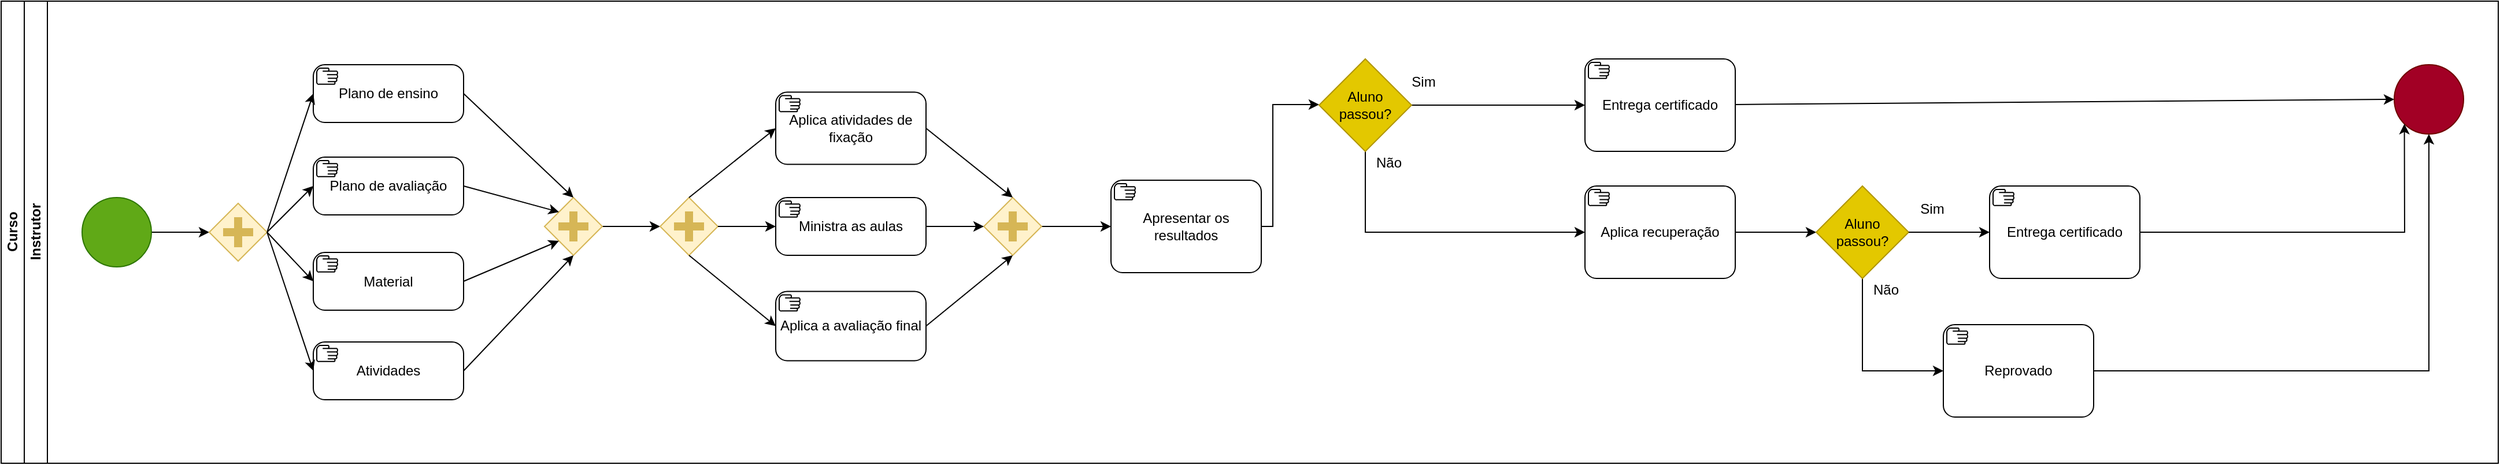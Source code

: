 <mxfile version="17.1.3" type="device"><diagram id="X7q16YT6rzLmpKK-UsTh" name="Page-1"><mxGraphModel dx="1061" dy="622" grid="1" gridSize="10" guides="1" tooltips="1" connect="1" arrows="1" fold="1" page="1" pageScale="1" pageWidth="827" pageHeight="1169" math="0" shadow="0"><root><mxCell id="0"/><mxCell id="1" parent="0"/><mxCell id="6wDCcBuwiI14Oc0tCNpD-1" value="Curso" style="swimlane;html=1;childLayout=stackLayout;resizeParent=1;resizeParentMax=0;horizontal=0;startSize=20;horizontalStack=0;" parent="1" vertex="1"><mxGeometry x="110" y="80" width="2160" height="400" as="geometry"/></mxCell><mxCell id="6wDCcBuwiI14Oc0tCNpD-4" value="Instrutor" style="swimlane;html=1;startSize=20;horizontal=0;" parent="6wDCcBuwiI14Oc0tCNpD-1" vertex="1"><mxGeometry x="20" width="2140" height="400" as="geometry"/></mxCell><mxCell id="JAZYUgvpi65WVdqUSeNh-7" style="edgeStyle=orthogonalEdgeStyle;rounded=0;orthogonalLoop=1;jettySize=auto;html=1;entryX=0;entryY=0.5;entryDx=0;entryDy=0;entryPerimeter=0;" edge="1" parent="6wDCcBuwiI14Oc0tCNpD-4" source="6wDCcBuwiI14Oc0tCNpD-5" target="JAZYUgvpi65WVdqUSeNh-4"><mxGeometry relative="1" as="geometry"/></mxCell><mxCell id="6wDCcBuwiI14Oc0tCNpD-5" value="" style="ellipse;whiteSpace=wrap;html=1;aspect=fixed;fillColor=#60a917;fontColor=#ffffff;strokeColor=#2D7600;" parent="6wDCcBuwiI14Oc0tCNpD-4" vertex="1"><mxGeometry x="50" y="170" width="60" height="60" as="geometry"/></mxCell><mxCell id="6wDCcBuwiI14Oc0tCNpD-7" value="Plano de ensino" style="points=[[0.25,0,0],[0.5,0,0],[0.75,0,0],[1,0.25,0],[1,0.5,0],[1,0.75,0],[0.75,1,0],[0.5,1,0],[0.25,1,0],[0,0.75,0],[0,0.5,0],[0,0.25,0]];shape=mxgraph.bpmn.task;whiteSpace=wrap;rectStyle=rounded;size=10;taskMarker=manual;fontFamily=Helvetica;fontSize=12;fontColor=default;align=center;strokeColor=default;fillColor=default;html=1;" parent="6wDCcBuwiI14Oc0tCNpD-4" vertex="1"><mxGeometry x="250" y="55" width="130" height="50" as="geometry"/></mxCell><mxCell id="6wDCcBuwiI14Oc0tCNpD-15" value="Aplica a avaliação final" style="points=[[0.25,0,0],[0.5,0,0],[0.75,0,0],[1,0.25,0],[1,0.5,0],[1,0.75,0],[0.75,1,0],[0.5,1,0],[0.25,1,0],[0,0.75,0],[0,0.5,0],[0,0.25,0]];shape=mxgraph.bpmn.task;whiteSpace=wrap;rectStyle=rounded;size=10;taskMarker=manual;fontFamily=Helvetica;fontSize=12;fontColor=default;align=center;strokeColor=default;fillColor=default;html=1;" parent="6wDCcBuwiI14Oc0tCNpD-4" vertex="1"><mxGeometry x="650" y="251.25" width="130" height="60" as="geometry"/></mxCell><mxCell id="6wDCcBuwiI14Oc0tCNpD-23" value="Apresentar os resultados" style="points=[[0.25,0,0],[0.5,0,0],[0.75,0,0],[1,0.25,0],[1,0.5,0],[1,0.75,0],[0.75,1,0],[0.5,1,0],[0.25,1,0],[0,0.75,0],[0,0.5,0],[0,0.25,0]];shape=mxgraph.bpmn.task;whiteSpace=wrap;rectStyle=rounded;size=10;taskMarker=manual;fontFamily=Helvetica;fontSize=12;fontColor=default;align=center;strokeColor=default;fillColor=default;html=1;" parent="6wDCcBuwiI14Oc0tCNpD-4" vertex="1"><mxGeometry x="940" y="155" width="130" height="80" as="geometry"/></mxCell><mxCell id="6wDCcBuwiI14Oc0tCNpD-25" style="edgeStyle=orthogonalEdgeStyle;rounded=0;orthogonalLoop=1;jettySize=auto;html=1;entryX=0;entryY=0.5;entryDx=0;entryDy=0;exitX=1;exitY=0.5;exitDx=0;exitDy=0;" parent="6wDCcBuwiI14Oc0tCNpD-4" source="6wDCcBuwiI14Oc0tCNpD-23" edge="1"><mxGeometry relative="1" as="geometry"><mxPoint x="1020" y="100" as="sourcePoint"/><mxPoint x="1120" y="89.5" as="targetPoint"/><Array as="points"><mxPoint x="1080" y="90"/></Array></mxGeometry></mxCell><mxCell id="6wDCcBuwiI14Oc0tCNpD-28" value="" style="ellipse;whiteSpace=wrap;html=1;aspect=fixed;fillColor=#a20025;fontColor=#ffffff;strokeColor=#6F0000;" parent="6wDCcBuwiI14Oc0tCNpD-4" vertex="1"><mxGeometry x="2050" y="55" width="60" height="60" as="geometry"/></mxCell><mxCell id="6wDCcBuwiI14Oc0tCNpD-35" style="rounded=0;orthogonalLoop=1;jettySize=auto;html=1;entryX=0;entryY=0.5;entryDx=0;entryDy=0;exitX=0.5;exitY=1;exitDx=0;exitDy=0;" parent="6wDCcBuwiI14Oc0tCNpD-4" source="6wDCcBuwiI14Oc0tCNpD-29" target="6wDCcBuwiI14Oc0tCNpD-33" edge="1"><mxGeometry relative="1" as="geometry"><Array as="points"><mxPoint x="1160" y="200"/></Array></mxGeometry></mxCell><mxCell id="6wDCcBuwiI14Oc0tCNpD-37" style="edgeStyle=none;rounded=0;orthogonalLoop=1;jettySize=auto;html=1;exitX=1;exitY=0.5;exitDx=0;exitDy=0;entryX=0;entryY=0.5;entryDx=0;entryDy=0;" parent="6wDCcBuwiI14Oc0tCNpD-4" source="6wDCcBuwiI14Oc0tCNpD-29" target="6wDCcBuwiI14Oc0tCNpD-36" edge="1"><mxGeometry relative="1" as="geometry"/></mxCell><mxCell id="6wDCcBuwiI14Oc0tCNpD-29" value="Aluno&lt;br&gt;passou?" style="rhombus;whiteSpace=wrap;html=1;fillColor=#e3c800;fontColor=#000000;strokeColor=#B09500;" parent="6wDCcBuwiI14Oc0tCNpD-4" vertex="1"><mxGeometry x="1120" y="50" width="80" height="80" as="geometry"/></mxCell><mxCell id="6wDCcBuwiI14Oc0tCNpD-32" value="Sim" style="text;html=1;align=center;verticalAlign=middle;resizable=0;points=[];autosize=1;strokeColor=none;fillColor=none;" parent="6wDCcBuwiI14Oc0tCNpD-4" vertex="1"><mxGeometry x="1190" y="60" width="40" height="20" as="geometry"/></mxCell><mxCell id="6wDCcBuwiI14Oc0tCNpD-31" value="Não" style="text;html=1;align=center;verticalAlign=middle;resizable=0;points=[];autosize=1;strokeColor=none;fillColor=none;" parent="6wDCcBuwiI14Oc0tCNpD-4" vertex="1"><mxGeometry x="1160" y="130" width="40" height="20" as="geometry"/></mxCell><mxCell id="6wDCcBuwiI14Oc0tCNpD-39" style="edgeStyle=none;rounded=0;orthogonalLoop=1;jettySize=auto;html=1;entryX=0;entryY=0.5;entryDx=0;entryDy=0;" parent="6wDCcBuwiI14Oc0tCNpD-4" source="6wDCcBuwiI14Oc0tCNpD-33" target="6wDCcBuwiI14Oc0tCNpD-38" edge="1"><mxGeometry relative="1" as="geometry"/></mxCell><mxCell id="6wDCcBuwiI14Oc0tCNpD-33" value="Aplica recuperação" style="points=[[0.25,0,0],[0.5,0,0],[0.75,0,0],[1,0.25,0],[1,0.5,0],[1,0.75,0],[0.75,1,0],[0.5,1,0],[0.25,1,0],[0,0.75,0],[0,0.5,0],[0,0.25,0]];shape=mxgraph.bpmn.task;whiteSpace=wrap;rectStyle=rounded;size=10;taskMarker=manual;fontFamily=Helvetica;fontSize=12;fontColor=default;align=center;strokeColor=default;fillColor=default;html=1;" parent="6wDCcBuwiI14Oc0tCNpD-4" vertex="1"><mxGeometry x="1350" y="160" width="130" height="80" as="geometry"/></mxCell><mxCell id="6wDCcBuwiI14Oc0tCNpD-47" style="edgeStyle=none;rounded=0;orthogonalLoop=1;jettySize=auto;html=1;entryX=0;entryY=0.5;entryDx=0;entryDy=0;" parent="6wDCcBuwiI14Oc0tCNpD-4" source="6wDCcBuwiI14Oc0tCNpD-36" target="6wDCcBuwiI14Oc0tCNpD-28" edge="1"><mxGeometry relative="1" as="geometry"/></mxCell><mxCell id="6wDCcBuwiI14Oc0tCNpD-36" value="Entrega certificado" style="points=[[0.25,0,0],[0.5,0,0],[0.75,0,0],[1,0.25,0],[1,0.5,0],[1,0.75,0],[0.75,1,0],[0.5,1,0],[0.25,1,0],[0,0.75,0],[0,0.5,0],[0,0.25,0]];shape=mxgraph.bpmn.task;whiteSpace=wrap;rectStyle=rounded;size=10;taskMarker=manual;fontFamily=Helvetica;fontSize=12;fontColor=default;align=center;strokeColor=default;fillColor=default;html=1;" parent="6wDCcBuwiI14Oc0tCNpD-4" vertex="1"><mxGeometry x="1350" y="50" width="130" height="80" as="geometry"/></mxCell><mxCell id="6wDCcBuwiI14Oc0tCNpD-43" style="edgeStyle=none;rounded=0;orthogonalLoop=1;jettySize=auto;html=1;entryX=0;entryY=0.5;entryDx=0;entryDy=0;" parent="6wDCcBuwiI14Oc0tCNpD-4" source="6wDCcBuwiI14Oc0tCNpD-38" target="6wDCcBuwiI14Oc0tCNpD-42" edge="1"><mxGeometry relative="1" as="geometry"><Array as="points"><mxPoint x="1590" y="320"/></Array></mxGeometry></mxCell><mxCell id="6wDCcBuwiI14Oc0tCNpD-38" value="Aluno&lt;br&gt;passou?" style="rhombus;whiteSpace=wrap;html=1;fillColor=#e3c800;fontColor=#000000;strokeColor=#B09500;" parent="6wDCcBuwiI14Oc0tCNpD-4" vertex="1"><mxGeometry x="1550" y="160" width="80" height="80" as="geometry"/></mxCell><mxCell id="6wDCcBuwiI14Oc0tCNpD-41" value="Sim" style="text;html=1;align=center;verticalAlign=middle;resizable=0;points=[];autosize=1;strokeColor=none;fillColor=none;" parent="6wDCcBuwiI14Oc0tCNpD-4" vertex="1"><mxGeometry x="1630" y="170" width="40" height="20" as="geometry"/></mxCell><mxCell id="6wDCcBuwiI14Oc0tCNpD-44" style="edgeStyle=none;rounded=0;orthogonalLoop=1;jettySize=auto;html=1;entryX=0.5;entryY=1;entryDx=0;entryDy=0;" parent="6wDCcBuwiI14Oc0tCNpD-4" source="6wDCcBuwiI14Oc0tCNpD-42" target="6wDCcBuwiI14Oc0tCNpD-28" edge="1"><mxGeometry relative="1" as="geometry"><Array as="points"><mxPoint x="2080" y="320"/></Array></mxGeometry></mxCell><mxCell id="6wDCcBuwiI14Oc0tCNpD-42" value="Reprovado" style="points=[[0.25,0,0],[0.5,0,0],[0.75,0,0],[1,0.25,0],[1,0.5,0],[1,0.75,0],[0.75,1,0],[0.5,1,0],[0.25,1,0],[0,0.75,0],[0,0.5,0],[0,0.25,0]];shape=mxgraph.bpmn.task;whiteSpace=wrap;rectStyle=rounded;size=10;taskMarker=manual;fontFamily=Helvetica;fontSize=12;fontColor=default;align=center;strokeColor=default;fillColor=default;html=1;" parent="6wDCcBuwiI14Oc0tCNpD-4" vertex="1"><mxGeometry x="1660" y="280" width="130" height="80" as="geometry"/></mxCell><mxCell id="JAZYUgvpi65WVdqUSeNh-1" value="Plano de avaliação" style="points=[[0.25,0,0],[0.5,0,0],[0.75,0,0],[1,0.25,0],[1,0.5,0],[1,0.75,0],[0.75,1,0],[0.5,1,0],[0.25,1,0],[0,0.75,0],[0,0.5,0],[0,0.25,0]];shape=mxgraph.bpmn.task;whiteSpace=wrap;rectStyle=rounded;size=10;taskMarker=manual;fontFamily=Helvetica;fontSize=12;fontColor=default;align=center;strokeColor=default;fillColor=default;html=1;" vertex="1" parent="6wDCcBuwiI14Oc0tCNpD-4"><mxGeometry x="250" y="135" width="130" height="50" as="geometry"/></mxCell><mxCell id="JAZYUgvpi65WVdqUSeNh-2" value="Material" style="points=[[0.25,0,0],[0.5,0,0],[0.75,0,0],[1,0.25,0],[1,0.5,0],[1,0.75,0],[0.75,1,0],[0.5,1,0],[0.25,1,0],[0,0.75,0],[0,0.5,0],[0,0.25,0]];shape=mxgraph.bpmn.task;whiteSpace=wrap;rectStyle=rounded;size=10;taskMarker=manual;fontFamily=Helvetica;fontSize=12;fontColor=default;align=center;strokeColor=default;fillColor=default;html=1;" vertex="1" parent="6wDCcBuwiI14Oc0tCNpD-4"><mxGeometry x="250" y="217.5" width="130" height="50" as="geometry"/></mxCell><mxCell id="JAZYUgvpi65WVdqUSeNh-3" value="Atividades" style="points=[[0.25,0,0],[0.5,0,0],[0.75,0,0],[1,0.25,0],[1,0.5,0],[1,0.75,0],[0.75,1,0],[0.5,1,0],[0.25,1,0],[0,0.75,0],[0,0.5,0],[0,0.25,0]];shape=mxgraph.bpmn.task;whiteSpace=wrap;rectStyle=rounded;size=10;taskMarker=manual;fontFamily=Helvetica;fontSize=12;fontColor=default;align=center;strokeColor=default;fillColor=default;html=1;" vertex="1" parent="6wDCcBuwiI14Oc0tCNpD-4"><mxGeometry x="250" y="295" width="130" height="50" as="geometry"/></mxCell><mxCell id="JAZYUgvpi65WVdqUSeNh-8" style="rounded=0;orthogonalLoop=1;jettySize=auto;html=1;entryX=0;entryY=0.5;entryDx=0;entryDy=0;entryPerimeter=0;exitX=1;exitY=0.5;exitDx=0;exitDy=0;exitPerimeter=0;" edge="1" parent="6wDCcBuwiI14Oc0tCNpD-4" source="JAZYUgvpi65WVdqUSeNh-4" target="6wDCcBuwiI14Oc0tCNpD-7"><mxGeometry relative="1" as="geometry"/></mxCell><mxCell id="JAZYUgvpi65WVdqUSeNh-4" value="" style="points=[[0.25,0.25,0],[0.5,0,0],[0.75,0.25,0],[1,0.5,0],[0.75,0.75,0],[0.5,1,0],[0.25,0.75,0],[0,0.5,0]];shape=mxgraph.bpmn.gateway2;html=1;verticalLabelPosition=bottom;labelBackgroundColor=#ffffff;verticalAlign=top;align=center;perimeter=rhombusPerimeter;outlineConnect=0;outline=none;symbol=none;gwType=parallel;fillColor=#fff2cc;strokeColor=#d6b656;" vertex="1" parent="6wDCcBuwiI14Oc0tCNpD-4"><mxGeometry x="160" y="175" width="50" height="50" as="geometry"/></mxCell><mxCell id="JAZYUgvpi65WVdqUSeNh-9" style="rounded=0;orthogonalLoop=1;jettySize=auto;html=1;entryX=0;entryY=0.5;entryDx=0;entryDy=0;entryPerimeter=0;exitX=1;exitY=0.5;exitDx=0;exitDy=0;exitPerimeter=0;" edge="1" parent="6wDCcBuwiI14Oc0tCNpD-4" source="JAZYUgvpi65WVdqUSeNh-4" target="JAZYUgvpi65WVdqUSeNh-3"><mxGeometry relative="1" as="geometry"><mxPoint x="150.004" y="523.784" as="sourcePoint"/><mxPoint x="206.22" y="420" as="targetPoint"/></mxGeometry></mxCell><mxCell id="JAZYUgvpi65WVdqUSeNh-10" style="rounded=0;orthogonalLoop=1;jettySize=auto;html=1;entryX=0;entryY=0.5;entryDx=0;entryDy=0;entryPerimeter=0;exitX=1;exitY=0.5;exitDx=0;exitDy=0;exitPerimeter=0;" edge="1" parent="6wDCcBuwiI14Oc0tCNpD-4" source="JAZYUgvpi65WVdqUSeNh-4" target="JAZYUgvpi65WVdqUSeNh-2"><mxGeometry relative="1" as="geometry"><mxPoint x="220" y="210" as="sourcePoint"/><mxPoint x="260" y="330" as="targetPoint"/></mxGeometry></mxCell><mxCell id="JAZYUgvpi65WVdqUSeNh-12" style="rounded=0;orthogonalLoop=1;jettySize=auto;html=1;entryX=0;entryY=0.5;entryDx=0;entryDy=0;entryPerimeter=0;exitX=1;exitY=0.5;exitDx=0;exitDy=0;exitPerimeter=0;" edge="1" parent="6wDCcBuwiI14Oc0tCNpD-4" source="JAZYUgvpi65WVdqUSeNh-4" target="JAZYUgvpi65WVdqUSeNh-1"><mxGeometry relative="1" as="geometry"><mxPoint x="150" y="40" as="sourcePoint"/><mxPoint x="190" y="160" as="targetPoint"/></mxGeometry></mxCell><mxCell id="JAZYUgvpi65WVdqUSeNh-19" style="edgeStyle=none;rounded=0;orthogonalLoop=1;jettySize=auto;html=1;entryX=0;entryY=0.5;entryDx=0;entryDy=0;entryPerimeter=0;" edge="1" parent="6wDCcBuwiI14Oc0tCNpD-4" source="JAZYUgvpi65WVdqUSeNh-13" target="JAZYUgvpi65WVdqUSeNh-18"><mxGeometry relative="1" as="geometry"/></mxCell><mxCell id="JAZYUgvpi65WVdqUSeNh-13" value="" style="points=[[0.25,0.25,0],[0.5,0,0],[0.75,0.25,0],[1,0.5,0],[0.75,0.75,0],[0.5,1,0],[0.25,0.75,0],[0,0.5,0]];shape=mxgraph.bpmn.gateway2;html=1;verticalLabelPosition=bottom;labelBackgroundColor=#ffffff;verticalAlign=top;align=center;perimeter=rhombusPerimeter;outlineConnect=0;outline=none;symbol=none;gwType=parallel;fillColor=#fff2cc;strokeColor=#d6b656;" vertex="1" parent="6wDCcBuwiI14Oc0tCNpD-4"><mxGeometry x="450" y="170" width="50" height="50" as="geometry"/></mxCell><mxCell id="JAZYUgvpi65WVdqUSeNh-14" style="rounded=0;orthogonalLoop=1;jettySize=auto;html=1;entryX=0.25;entryY=0.75;entryDx=0;entryDy=0;entryPerimeter=0;exitX=1;exitY=0.5;exitDx=0;exitDy=0;exitPerimeter=0;" edge="1" parent="6wDCcBuwiI14Oc0tCNpD-4" source="JAZYUgvpi65WVdqUSeNh-2" target="JAZYUgvpi65WVdqUSeNh-13"><mxGeometry relative="1" as="geometry"><mxPoint x="400" y="208.75" as="sourcePoint"/><mxPoint x="440" y="251.25" as="targetPoint"/></mxGeometry></mxCell><mxCell id="JAZYUgvpi65WVdqUSeNh-15" style="rounded=0;orthogonalLoop=1;jettySize=auto;html=1;entryX=0.25;entryY=0.25;entryDx=0;entryDy=0;entryPerimeter=0;exitX=1;exitY=0.5;exitDx=0;exitDy=0;exitPerimeter=0;" edge="1" parent="6wDCcBuwiI14Oc0tCNpD-4" source="JAZYUgvpi65WVdqUSeNh-1" target="JAZYUgvpi65WVdqUSeNh-13"><mxGeometry relative="1" as="geometry"><mxPoint x="390" y="160" as="sourcePoint"/><mxPoint x="460" y="112.5" as="targetPoint"/></mxGeometry></mxCell><mxCell id="JAZYUgvpi65WVdqUSeNh-16" style="rounded=0;orthogonalLoop=1;jettySize=auto;html=1;exitX=1;exitY=0.5;exitDx=0;exitDy=0;exitPerimeter=0;entryX=0.5;entryY=0;entryDx=0;entryDy=0;entryPerimeter=0;" edge="1" parent="6wDCcBuwiI14Oc0tCNpD-4" source="6wDCcBuwiI14Oc0tCNpD-7" target="JAZYUgvpi65WVdqUSeNh-13"><mxGeometry relative="1" as="geometry"><mxPoint x="400" y="160" as="sourcePoint"/><mxPoint x="450" y="200" as="targetPoint"/></mxGeometry></mxCell><mxCell id="JAZYUgvpi65WVdqUSeNh-17" style="rounded=0;orthogonalLoop=1;jettySize=auto;html=1;exitX=1;exitY=0.5;exitDx=0;exitDy=0;exitPerimeter=0;entryX=0.5;entryY=1;entryDx=0;entryDy=0;entryPerimeter=0;" edge="1" parent="6wDCcBuwiI14Oc0tCNpD-4" source="JAZYUgvpi65WVdqUSeNh-3" target="JAZYUgvpi65WVdqUSeNh-13"><mxGeometry relative="1" as="geometry"><mxPoint x="400" y="230" as="sourcePoint"/><mxPoint x="450" y="200" as="targetPoint"/></mxGeometry></mxCell><mxCell id="JAZYUgvpi65WVdqUSeNh-18" value="" style="points=[[0.25,0.25,0],[0.5,0,0],[0.75,0.25,0],[1,0.5,0],[0.75,0.75,0],[0.5,1,0],[0.25,0.75,0],[0,0.5,0]];shape=mxgraph.bpmn.gateway2;html=1;verticalLabelPosition=bottom;labelBackgroundColor=#ffffff;verticalAlign=top;align=center;perimeter=rhombusPerimeter;outlineConnect=0;outline=none;symbol=none;gwType=parallel;fillColor=#fff2cc;strokeColor=#d6b656;" vertex="1" parent="6wDCcBuwiI14Oc0tCNpD-4"><mxGeometry x="550" y="170" width="50" height="50" as="geometry"/></mxCell><mxCell id="JAZYUgvpi65WVdqUSeNh-21" value="Aplica atividades de fixação" style="points=[[0.25,0,0],[0.5,0,0],[0.75,0,0],[1,0.25,0],[1,0.5,0],[1,0.75,0],[0.75,1,0],[0.5,1,0],[0.25,1,0],[0,0.75,0],[0,0.5,0],[0,0.25,0]];shape=mxgraph.bpmn.task;whiteSpace=wrap;rectStyle=rounded;size=10;taskMarker=manual;fontFamily=Helvetica;fontSize=12;fontColor=default;align=center;strokeColor=default;fillColor=default;html=1;" vertex="1" parent="6wDCcBuwiI14Oc0tCNpD-4"><mxGeometry x="650" y="78.75" width="130" height="62.5" as="geometry"/></mxCell><mxCell id="JAZYUgvpi65WVdqUSeNh-22" value="Ministra as aulas" style="points=[[0.25,0,0],[0.5,0,0],[0.75,0,0],[1,0.25,0],[1,0.5,0],[1,0.75,0],[0.75,1,0],[0.5,1,0],[0.25,1,0],[0,0.75,0],[0,0.5,0],[0,0.25,0]];shape=mxgraph.bpmn.task;whiteSpace=wrap;rectStyle=rounded;size=10;taskMarker=manual;fontFamily=Helvetica;fontSize=12;fontColor=default;align=center;strokeColor=default;fillColor=default;html=1;" vertex="1" parent="6wDCcBuwiI14Oc0tCNpD-4"><mxGeometry x="650" y="170" width="130" height="50" as="geometry"/></mxCell><mxCell id="JAZYUgvpi65WVdqUSeNh-23" style="edgeStyle=none;rounded=0;orthogonalLoop=1;jettySize=auto;html=1;exitX=1;exitY=0.5;exitDx=0;exitDy=0;exitPerimeter=0;entryX=0;entryY=0.5;entryDx=0;entryDy=0;entryPerimeter=0;" edge="1" parent="6wDCcBuwiI14Oc0tCNpD-4" source="JAZYUgvpi65WVdqUSeNh-18" target="JAZYUgvpi65WVdqUSeNh-22"><mxGeometry relative="1" as="geometry"><mxPoint x="610" y="220" as="sourcePoint"/><mxPoint x="660" y="200" as="targetPoint"/></mxGeometry></mxCell><mxCell id="JAZYUgvpi65WVdqUSeNh-24" style="rounded=0;orthogonalLoop=1;jettySize=auto;html=1;entryX=0;entryY=0.5;entryDx=0;entryDy=0;entryPerimeter=0;exitX=0.5;exitY=0;exitDx=0;exitDy=0;exitPerimeter=0;" edge="1" parent="6wDCcBuwiI14Oc0tCNpD-4" source="JAZYUgvpi65WVdqUSeNh-18" target="JAZYUgvpi65WVdqUSeNh-21"><mxGeometry relative="1" as="geometry"><mxPoint x="580" y="160" as="sourcePoint"/><mxPoint x="605" y="140" as="targetPoint"/></mxGeometry></mxCell><mxCell id="JAZYUgvpi65WVdqUSeNh-25" style="rounded=0;orthogonalLoop=1;jettySize=auto;html=1;exitX=0.5;exitY=1;exitDx=0;exitDy=0;exitPerimeter=0;entryX=0;entryY=0.5;entryDx=0;entryDy=0;entryPerimeter=0;" edge="1" parent="6wDCcBuwiI14Oc0tCNpD-4" source="JAZYUgvpi65WVdqUSeNh-18" target="6wDCcBuwiI14Oc0tCNpD-15"><mxGeometry relative="1" as="geometry"><mxPoint x="540" y="251.25" as="sourcePoint"/><mxPoint x="635" y="341.25" as="targetPoint"/></mxGeometry></mxCell><mxCell id="JAZYUgvpi65WVdqUSeNh-29" style="edgeStyle=none;rounded=0;orthogonalLoop=1;jettySize=auto;html=1;entryX=0;entryY=0.5;entryDx=0;entryDy=0;" edge="1" parent="6wDCcBuwiI14Oc0tCNpD-4" source="JAZYUgvpi65WVdqUSeNh-26" target="6wDCcBuwiI14Oc0tCNpD-23"><mxGeometry relative="1" as="geometry"/></mxCell><mxCell id="JAZYUgvpi65WVdqUSeNh-26" value="" style="points=[[0.25,0.25,0],[0.5,0,0],[0.75,0.25,0],[1,0.5,0],[0.75,0.75,0],[0.5,1,0],[0.25,0.75,0],[0,0.5,0]];shape=mxgraph.bpmn.gateway2;html=1;verticalLabelPosition=bottom;labelBackgroundColor=#ffffff;verticalAlign=top;align=center;perimeter=rhombusPerimeter;outlineConnect=0;outline=none;symbol=none;gwType=parallel;fillColor=#fff2cc;strokeColor=#d6b656;" vertex="1" parent="6wDCcBuwiI14Oc0tCNpD-4"><mxGeometry x="830" y="170" width="50" height="50" as="geometry"/></mxCell><mxCell id="JAZYUgvpi65WVdqUSeNh-27" style="edgeStyle=none;rounded=0;orthogonalLoop=1;jettySize=auto;html=1;exitX=1;exitY=0.5;exitDx=0;exitDy=0;exitPerimeter=0;entryX=0;entryY=0.5;entryDx=0;entryDy=0;entryPerimeter=0;" edge="1" parent="6wDCcBuwiI14Oc0tCNpD-4" source="JAZYUgvpi65WVdqUSeNh-22" target="JAZYUgvpi65WVdqUSeNh-26"><mxGeometry relative="1" as="geometry"><mxPoint x="780" y="194.5" as="sourcePoint"/><mxPoint x="830" y="194.5" as="targetPoint"/></mxGeometry></mxCell><mxCell id="JAZYUgvpi65WVdqUSeNh-32" style="edgeStyle=none;rounded=0;orthogonalLoop=1;jettySize=auto;html=1;entryX=0;entryY=1;entryDx=0;entryDy=0;" edge="1" parent="6wDCcBuwiI14Oc0tCNpD-4" source="JAZYUgvpi65WVdqUSeNh-30" target="6wDCcBuwiI14Oc0tCNpD-28"><mxGeometry relative="1" as="geometry"><Array as="points"><mxPoint x="2059" y="200"/></Array></mxGeometry></mxCell><mxCell id="JAZYUgvpi65WVdqUSeNh-30" value="Entrega certificado" style="points=[[0.25,0,0],[0.5,0,0],[0.75,0,0],[1,0.25,0],[1,0.5,0],[1,0.75,0],[0.75,1,0],[0.5,1,0],[0.25,1,0],[0,0.75,0],[0,0.5,0],[0,0.25,0]];shape=mxgraph.bpmn.task;whiteSpace=wrap;rectStyle=rounded;size=10;taskMarker=manual;fontFamily=Helvetica;fontSize=12;fontColor=default;align=center;strokeColor=default;fillColor=default;html=1;" vertex="1" parent="6wDCcBuwiI14Oc0tCNpD-4"><mxGeometry x="1700" y="160" width="130" height="80" as="geometry"/></mxCell><mxCell id="JAZYUgvpi65WVdqUSeNh-31" style="edgeStyle=none;rounded=0;orthogonalLoop=1;jettySize=auto;html=1;exitX=1;exitY=0.5;exitDx=0;exitDy=0;entryX=0;entryY=0.5;entryDx=0;entryDy=0;" edge="1" parent="6wDCcBuwiI14Oc0tCNpD-4" source="6wDCcBuwiI14Oc0tCNpD-38" target="JAZYUgvpi65WVdqUSeNh-30"><mxGeometry relative="1" as="geometry"><mxPoint x="1650" y="220" as="sourcePoint"/><mxPoint x="1680" y="220" as="targetPoint"/></mxGeometry></mxCell><mxCell id="JAZYUgvpi65WVdqUSeNh-33" style="edgeStyle=none;rounded=0;orthogonalLoop=1;jettySize=auto;html=1;exitX=1;exitY=0.5;exitDx=0;exitDy=0;exitPerimeter=0;entryX=0.5;entryY=0;entryDx=0;entryDy=0;entryPerimeter=0;" edge="1" parent="6wDCcBuwiI14Oc0tCNpD-4" source="JAZYUgvpi65WVdqUSeNh-21" target="JAZYUgvpi65WVdqUSeNh-26"><mxGeometry relative="1" as="geometry"><mxPoint x="790" y="89.5" as="sourcePoint"/><mxPoint x="840" y="89.5" as="targetPoint"/></mxGeometry></mxCell><mxCell id="JAZYUgvpi65WVdqUSeNh-34" style="edgeStyle=none;rounded=0;orthogonalLoop=1;jettySize=auto;html=1;exitX=1;exitY=0.5;exitDx=0;exitDy=0;exitPerimeter=0;entryX=0.5;entryY=1;entryDx=0;entryDy=0;entryPerimeter=0;" edge="1" parent="6wDCcBuwiI14Oc0tCNpD-4" source="6wDCcBuwiI14Oc0tCNpD-15" target="JAZYUgvpi65WVdqUSeNh-26"><mxGeometry relative="1" as="geometry"><mxPoint x="790" y="235" as="sourcePoint"/><mxPoint x="865" y="295" as="targetPoint"/></mxGeometry></mxCell><mxCell id="JAZYUgvpi65WVdqUSeNh-35" value="Não" style="text;html=1;align=center;verticalAlign=middle;resizable=0;points=[];autosize=1;strokeColor=none;fillColor=none;" vertex="1" parent="6wDCcBuwiI14Oc0tCNpD-4"><mxGeometry x="1590" y="240" width="40" height="20" as="geometry"/></mxCell></root></mxGraphModel></diagram></mxfile>